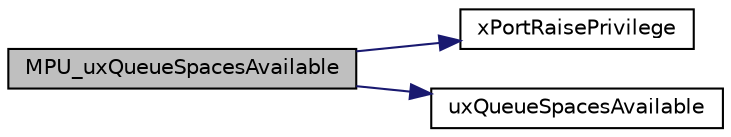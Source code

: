 digraph "MPU_uxQueueSpacesAvailable"
{
  edge [fontname="Helvetica",fontsize="10",labelfontname="Helvetica",labelfontsize="10"];
  node [fontname="Helvetica",fontsize="10",shape=record];
  rankdir="LR";
  Node28 [label="MPU_uxQueueSpacesAvailable",height=0.2,width=0.4,color="black", fillcolor="grey75", style="filled", fontcolor="black"];
  Node28 -> Node29 [color="midnightblue",fontsize="10",style="solid",fontname="Helvetica"];
  Node29 [label="xPortRaisePrivilege",height=0.2,width=0.4,color="black", fillcolor="white", style="filled",URL="$mpu__wrappers_8c.html#ac42aa31652a6e8158f8ea8a88aad8275"];
  Node28 -> Node30 [color="midnightblue",fontsize="10",style="solid",fontname="Helvetica"];
  Node30 [label="uxQueueSpacesAvailable",height=0.2,width=0.4,color="black", fillcolor="white", style="filled",URL="$queue_8h.html#aae75791e91707c1e0bb31d761921531c"];
}
